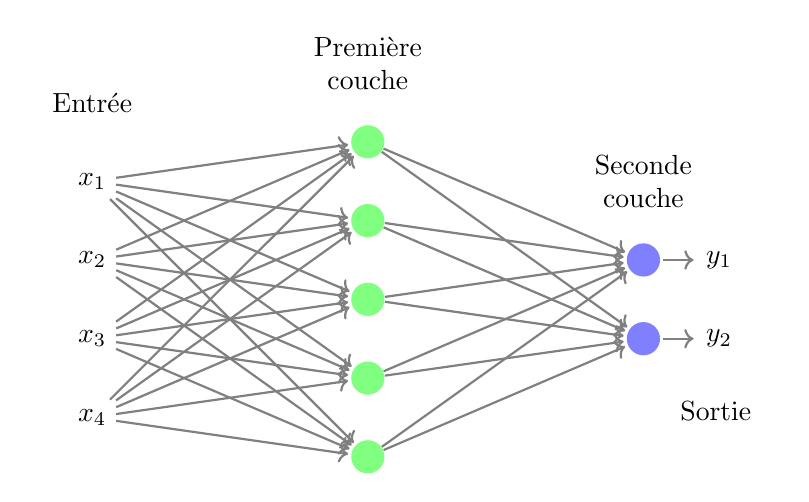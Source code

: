 % Figure after Kjell Magne Fauske
% http://www.texample.net/tikz/examples/neural-network/
\begin{tikzpicture}[shorten >=1pt,->,draw=black!50, node distance=3.5cm]
   \def\layersep{3.5cm}
    \tikzstyle{every pin edge}=[<-,shorten <=1pt,thick]
    \tikzstyle{neuron}=[circle,fill=black!25,minimum size=12pt,inner sep=0pt]
    \tikzstyle{entree}=[];
    \tikzstyle{input neuron}=[neuron, fill=green!50];
    \tikzstyle{output neuron}=[neuron, fill=red!50];
    \tikzstyle{hidden neuron}=[neuron, fill=blue!50];
    \tikzstyle{annot} = [text width=4em, text centered]

    % Entree
    \foreach \name / \y in {1,...,4}
        \node[entree] (E-\name) at (-\layersep,-\y-0.5) {$x_\y$};

    % Premiere couche
    \foreach \name / \y in {1,...,5}
        \node[input neuron] (I-\name) at (0,-\y) {};

    %Seconde couche
    \foreach \name / \y in {1,...,2}
        \path[yshift=-1.5cm]
            node[hidden neuron,pin={[pin edge={->}]right:$y_\y$}] (H-\name) at (\layersep,-\y cm) {};


    % Connect every node in the input layer with every node in the
    % hidden layer.
    \foreach \source in {1,...,4}
        \foreach \dest in {1,...,5}
            \path[thick] (E-\source) edge (I-\dest);

    % Connect every node in the input layer with every node in the
    % hidden layer.
    \foreach \source in {1,...,5}
        \foreach \dest in {1,...,2}
            \path[thick] (I-\source) edge (H-\dest);


    % Annotate the layers
	\node[annot,above of=E-1, node distance=1cm] {Entr\'ee};
    \node[annot,above of=H-1, node distance=1cm] (hl) {Seconde couche};
    \node[annot,above of=I-1, node distance=1cm] {Premi\`ere couche};
%    \node[annot,above of=O, node distance=1cm] {Troisi\`eme couche};
	\node[annot,below right of=H-2, node distance=1.3cm] {Sortie};
\end{tikzpicture}  